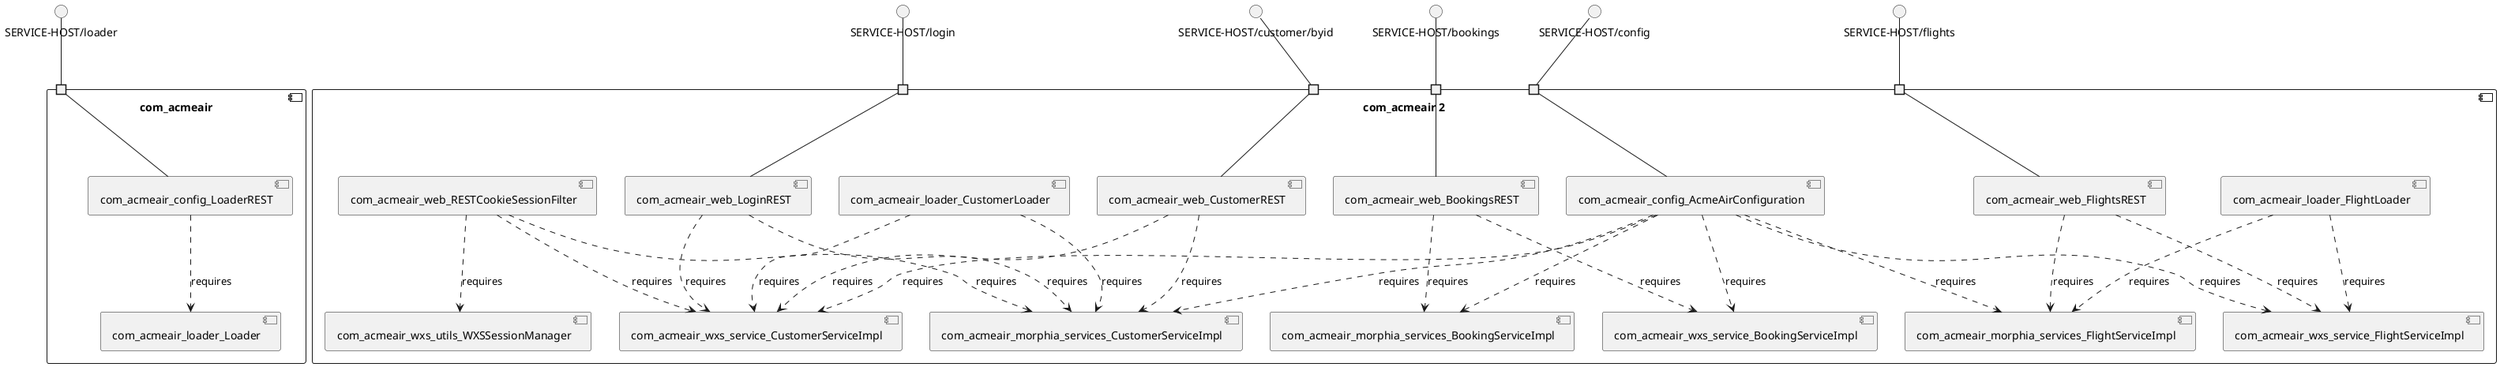 @startuml
skinparam fixCircleLabelOverlapping true
skinparam componentStyle uml2
component "com_acmeair\n\n\n\n\n\n" {
[com_acmeair_config_LoaderREST]
[com_acmeair_loader_Loader]
portin " " as com_acmeair_requires_SERVICE_HOST_loader
[com_acmeair_config_LoaderREST]..>[com_acmeair_loader_Loader] : requires
"com_acmeair_requires_SERVICE_HOST_loader"--[com_acmeair_config_LoaderREST]
}
interface "SERVICE-HOST/loader" as interface.SERVICE_HOST_loader
interface.SERVICE_HOST_loader--"com_acmeair_requires_SERVICE_HOST_loader"
component "com_acmeair 2\n\n\n\n\n\n" {
[com_acmeair_config_AcmeAirConfiguration]
[com_acmeair_wxs_utils_WXSSessionManager]
[com_acmeair_web_CustomerREST]
[com_acmeair_wxs_service_CustomerServiceImpl]
[com_acmeair_loader_CustomerLoader]
[com_acmeair_wxs_service_BookingServiceImpl]
[com_acmeair_loader_FlightLoader]
[com_acmeair_web_BookingsREST]
[com_acmeair_web_FlightsREST]
[com_acmeair_morphia_services_FlightServiceImpl]
[com_acmeair_web_LoginREST]
[com_acmeair_morphia_services_BookingServiceImpl]
[com_acmeair_web_RESTCookieSessionFilter]
[com_acmeair_morphia_services_CustomerServiceImpl]
[com_acmeair_wxs_service_FlightServiceImpl]
portin " " as com_acmeair_2_requires_SERVICE_HOST_login
portin " " as com_acmeair_2_requires_SERVICE_HOST_config
portin " " as com_acmeair_2_requires_SERVICE_HOST_customer_byid
portin " " as com_acmeair_2_requires_SERVICE_HOST_bookings
portin " " as com_acmeair_2_requires_SERVICE_HOST_flights
[com_acmeair_config_AcmeAirConfiguration]..>[com_acmeair_morphia_services_CustomerServiceImpl] : requires
[com_acmeair_web_BookingsREST]..>[com_acmeair_morphia_services_BookingServiceImpl] : requires
[com_acmeair_web_RESTCookieSessionFilter]..>[com_acmeair_wxs_utils_WXSSessionManager] : requires
[com_acmeair_config_AcmeAirConfiguration]..>[com_acmeair_wxs_service_FlightServiceImpl] : requires
[com_acmeair_config_AcmeAirConfiguration]..>[com_acmeair_morphia_services_BookingServiceImpl] : requires
[com_acmeair_web_FlightsREST]..>[com_acmeair_morphia_services_FlightServiceImpl] : requires
[com_acmeair_web_CustomerREST]..>[com_acmeair_wxs_service_CustomerServiceImpl] : requires
[com_acmeair_web_RESTCookieSessionFilter]..>[com_acmeair_morphia_services_CustomerServiceImpl] : requires
[com_acmeair_web_CustomerREST]..>[com_acmeair_morphia_services_CustomerServiceImpl] : requires
[com_acmeair_config_AcmeAirConfiguration]..>[com_acmeair_wxs_service_CustomerServiceImpl] : requires
[com_acmeair_web_LoginREST]..>[com_acmeair_wxs_service_CustomerServiceImpl] : requires
[com_acmeair_loader_FlightLoader]..>[com_acmeair_morphia_services_FlightServiceImpl] : requires
[com_acmeair_config_AcmeAirConfiguration]..>[com_acmeair_morphia_services_FlightServiceImpl] : requires
[com_acmeair_web_BookingsREST]..>[com_acmeair_wxs_service_BookingServiceImpl] : requires
[com_acmeair_web_LoginREST]..>[com_acmeair_morphia_services_CustomerServiceImpl] : requires
[com_acmeair_loader_FlightLoader]..>[com_acmeair_wxs_service_FlightServiceImpl] : requires
[com_acmeair_web_RESTCookieSessionFilter]..>[com_acmeair_wxs_service_CustomerServiceImpl] : requires
[com_acmeair_config_AcmeAirConfiguration]..>[com_acmeair_wxs_service_BookingServiceImpl] : requires
[com_acmeair_web_FlightsREST]..>[com_acmeair_wxs_service_FlightServiceImpl] : requires
[com_acmeair_loader_CustomerLoader]..>[com_acmeair_wxs_service_CustomerServiceImpl] : requires
[com_acmeair_loader_CustomerLoader]..>[com_acmeair_morphia_services_CustomerServiceImpl] : requires
"com_acmeair_2_requires_SERVICE_HOST_customer_byid"--[com_acmeair_web_CustomerREST]
"com_acmeair_2_requires_SERVICE_HOST_config"--[com_acmeair_config_AcmeAirConfiguration]
"com_acmeair_2_requires_SERVICE_HOST_bookings"--[com_acmeair_web_BookingsREST]
"com_acmeair_2_requires_SERVICE_HOST_flights"--[com_acmeair_web_FlightsREST]
"com_acmeair_2_requires_SERVICE_HOST_login"--[com_acmeair_web_LoginREST]
}
interface "SERVICE-HOST/bookings" as interface.SERVICE_HOST_bookings
interface.SERVICE_HOST_bookings--"com_acmeair_2_requires_SERVICE_HOST_bookings"
interface "SERVICE-HOST/config" as interface.SERVICE_HOST_config
interface.SERVICE_HOST_config--"com_acmeair_2_requires_SERVICE_HOST_config"
interface "SERVICE-HOST/customer/byid" as interface.SERVICE_HOST_customer_byid
interface.SERVICE_HOST_customer_byid--"com_acmeair_2_requires_SERVICE_HOST_customer_byid"
interface "SERVICE-HOST/flights" as interface.SERVICE_HOST_flights
interface.SERVICE_HOST_flights--"com_acmeair_2_requires_SERVICE_HOST_flights"
interface "SERVICE-HOST/login" as interface.SERVICE_HOST_login
interface.SERVICE_HOST_login--"com_acmeair_2_requires_SERVICE_HOST_login"

@enduml
